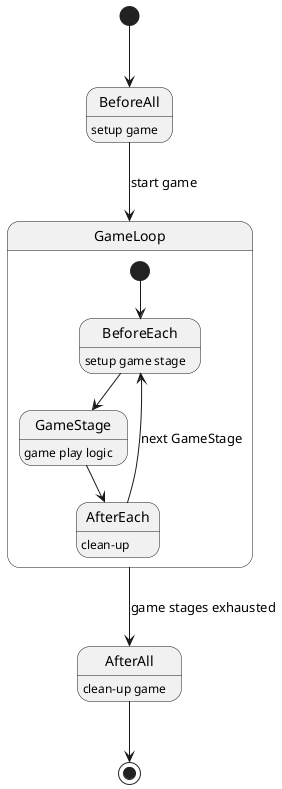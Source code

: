 @startuml
[*] --> BeforeAll
BeforeAll --> GameLoop : start game
BeforeAll : setup game

state GameLoop {
  [*] --> BeforeEach
  BeforeEach --> GameStage
  GameStage --> AfterEach
  AfterEach --> BeforeEach : next GameStage

  BeforeEach: setup game stage
  GameStage: game play logic
  AfterEach: clean-up

}

GameLoop --> AfterAll : game stages exhausted
AfterAll --> [*]
AfterAll: clean-up game
@enduml